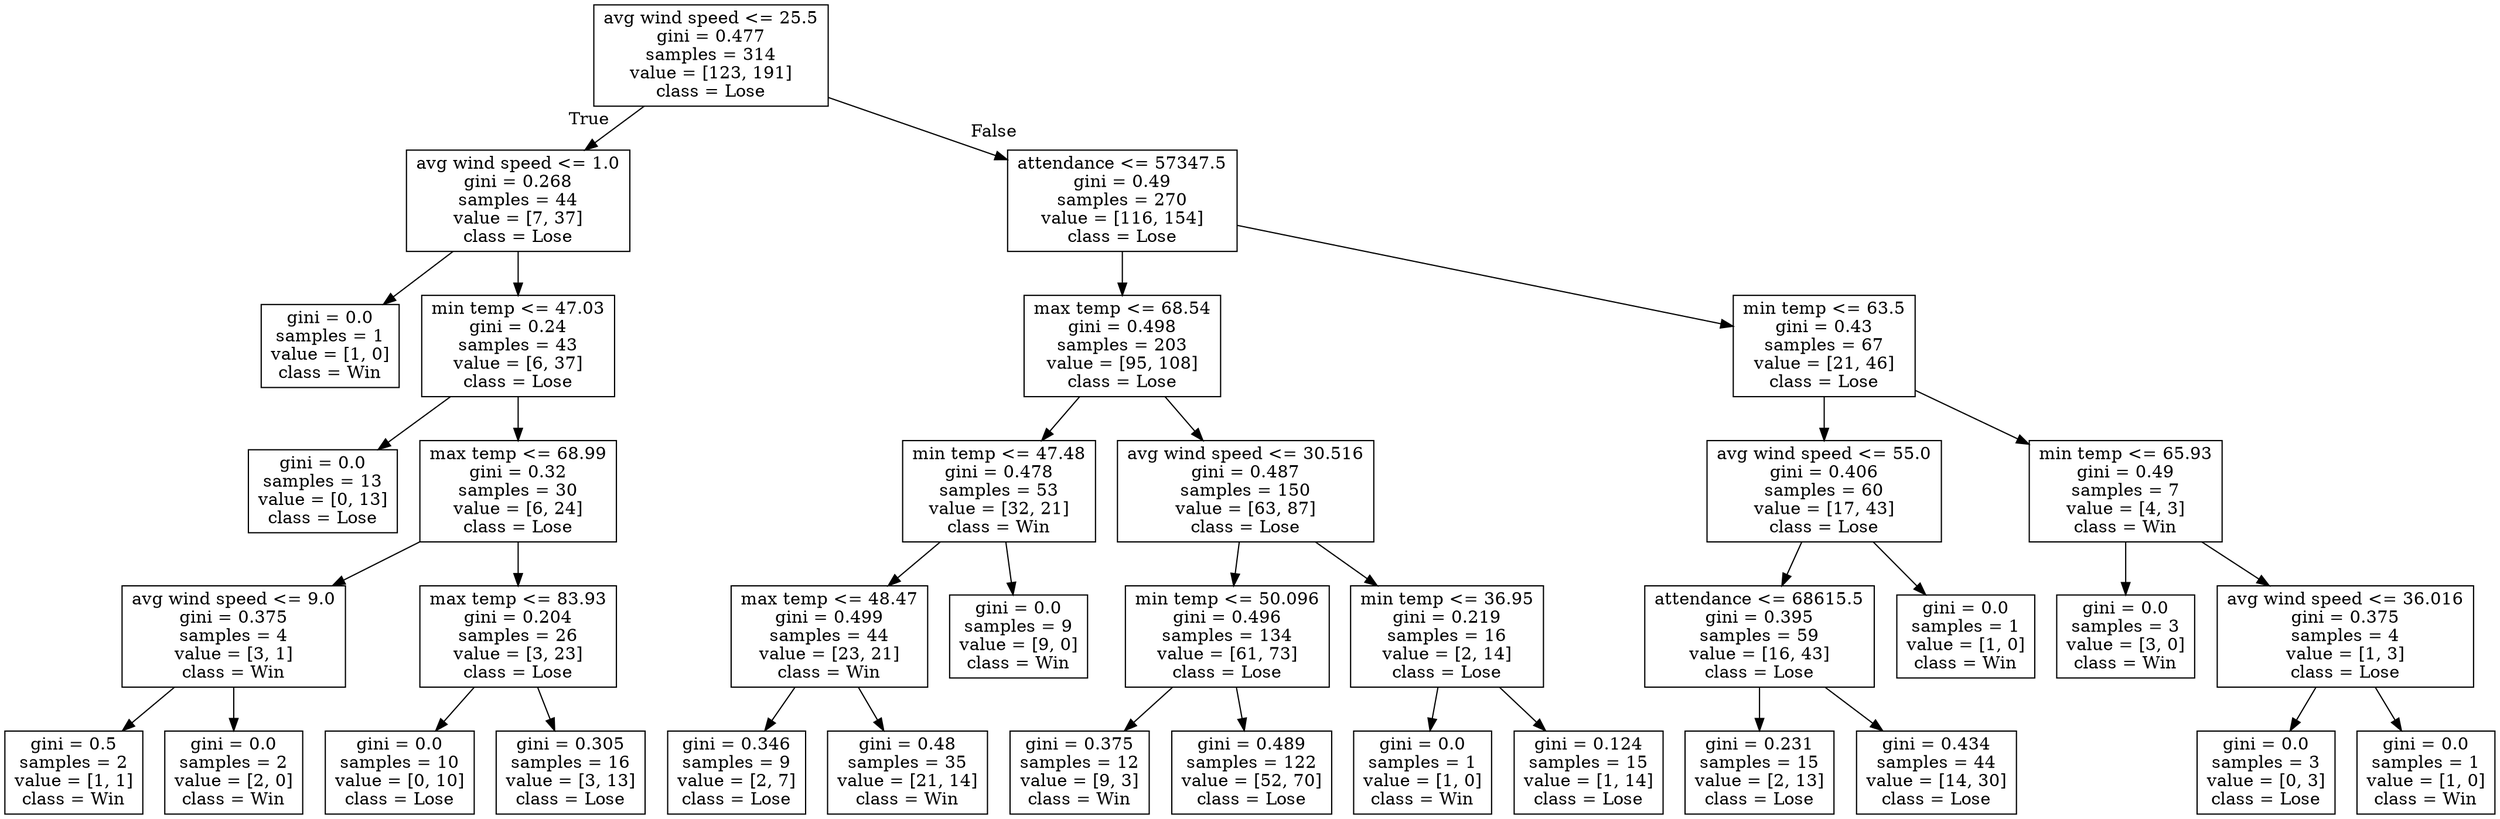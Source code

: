 digraph Tree {
node [shape=box] ;
0 [label="avg wind speed <= 25.5\ngini = 0.477\nsamples = 314\nvalue = [123, 191]\nclass = Lose"] ;
1 [label="avg wind speed <= 1.0\ngini = 0.268\nsamples = 44\nvalue = [7, 37]\nclass = Lose"] ;
0 -> 1 [labeldistance=2.5, labelangle=45, headlabel="True"] ;
2 [label="gini = 0.0\nsamples = 1\nvalue = [1, 0]\nclass = Win"] ;
1 -> 2 ;
3 [label="min temp <= 47.03\ngini = 0.24\nsamples = 43\nvalue = [6, 37]\nclass = Lose"] ;
1 -> 3 ;
4 [label="gini = 0.0\nsamples = 13\nvalue = [0, 13]\nclass = Lose"] ;
3 -> 4 ;
5 [label="max temp <= 68.99\ngini = 0.32\nsamples = 30\nvalue = [6, 24]\nclass = Lose"] ;
3 -> 5 ;
6 [label="avg wind speed <= 9.0\ngini = 0.375\nsamples = 4\nvalue = [3, 1]\nclass = Win"] ;
5 -> 6 ;
7 [label="gini = 0.5\nsamples = 2\nvalue = [1, 1]\nclass = Win"] ;
6 -> 7 ;
8 [label="gini = 0.0\nsamples = 2\nvalue = [2, 0]\nclass = Win"] ;
6 -> 8 ;
9 [label="max temp <= 83.93\ngini = 0.204\nsamples = 26\nvalue = [3, 23]\nclass = Lose"] ;
5 -> 9 ;
10 [label="gini = 0.0\nsamples = 10\nvalue = [0, 10]\nclass = Lose"] ;
9 -> 10 ;
11 [label="gini = 0.305\nsamples = 16\nvalue = [3, 13]\nclass = Lose"] ;
9 -> 11 ;
12 [label="attendance <= 57347.5\ngini = 0.49\nsamples = 270\nvalue = [116, 154]\nclass = Lose"] ;
0 -> 12 [labeldistance=2.5, labelangle=-45, headlabel="False"] ;
13 [label="max temp <= 68.54\ngini = 0.498\nsamples = 203\nvalue = [95, 108]\nclass = Lose"] ;
12 -> 13 ;
14 [label="min temp <= 47.48\ngini = 0.478\nsamples = 53\nvalue = [32, 21]\nclass = Win"] ;
13 -> 14 ;
15 [label="max temp <= 48.47\ngini = 0.499\nsamples = 44\nvalue = [23, 21]\nclass = Win"] ;
14 -> 15 ;
16 [label="gini = 0.346\nsamples = 9\nvalue = [2, 7]\nclass = Lose"] ;
15 -> 16 ;
17 [label="gini = 0.48\nsamples = 35\nvalue = [21, 14]\nclass = Win"] ;
15 -> 17 ;
18 [label="gini = 0.0\nsamples = 9\nvalue = [9, 0]\nclass = Win"] ;
14 -> 18 ;
19 [label="avg wind speed <= 30.516\ngini = 0.487\nsamples = 150\nvalue = [63, 87]\nclass = Lose"] ;
13 -> 19 ;
20 [label="min temp <= 50.096\ngini = 0.496\nsamples = 134\nvalue = [61, 73]\nclass = Lose"] ;
19 -> 20 ;
21 [label="gini = 0.375\nsamples = 12\nvalue = [9, 3]\nclass = Win"] ;
20 -> 21 ;
22 [label="gini = 0.489\nsamples = 122\nvalue = [52, 70]\nclass = Lose"] ;
20 -> 22 ;
23 [label="min temp <= 36.95\ngini = 0.219\nsamples = 16\nvalue = [2, 14]\nclass = Lose"] ;
19 -> 23 ;
24 [label="gini = 0.0\nsamples = 1\nvalue = [1, 0]\nclass = Win"] ;
23 -> 24 ;
25 [label="gini = 0.124\nsamples = 15\nvalue = [1, 14]\nclass = Lose"] ;
23 -> 25 ;
26 [label="min temp <= 63.5\ngini = 0.43\nsamples = 67\nvalue = [21, 46]\nclass = Lose"] ;
12 -> 26 ;
27 [label="avg wind speed <= 55.0\ngini = 0.406\nsamples = 60\nvalue = [17, 43]\nclass = Lose"] ;
26 -> 27 ;
28 [label="attendance <= 68615.5\ngini = 0.395\nsamples = 59\nvalue = [16, 43]\nclass = Lose"] ;
27 -> 28 ;
29 [label="gini = 0.231\nsamples = 15\nvalue = [2, 13]\nclass = Lose"] ;
28 -> 29 ;
30 [label="gini = 0.434\nsamples = 44\nvalue = [14, 30]\nclass = Lose"] ;
28 -> 30 ;
31 [label="gini = 0.0\nsamples = 1\nvalue = [1, 0]\nclass = Win"] ;
27 -> 31 ;
32 [label="min temp <= 65.93\ngini = 0.49\nsamples = 7\nvalue = [4, 3]\nclass = Win"] ;
26 -> 32 ;
33 [label="gini = 0.0\nsamples = 3\nvalue = [3, 0]\nclass = Win"] ;
32 -> 33 ;
34 [label="avg wind speed <= 36.016\ngini = 0.375\nsamples = 4\nvalue = [1, 3]\nclass = Lose"] ;
32 -> 34 ;
35 [label="gini = 0.0\nsamples = 3\nvalue = [0, 3]\nclass = Lose"] ;
34 -> 35 ;
36 [label="gini = 0.0\nsamples = 1\nvalue = [1, 0]\nclass = Win"] ;
34 -> 36 ;
}